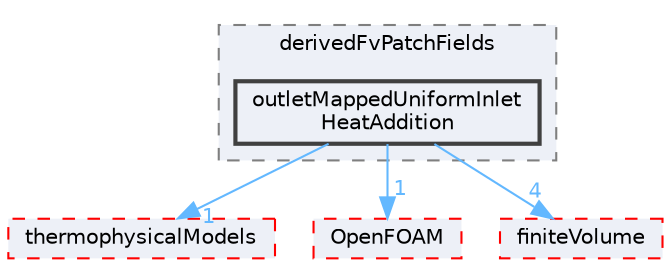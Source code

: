 digraph "src/thermoTools/derivedFvPatchFields/outletMappedUniformInletHeatAddition"
{
 // LATEX_PDF_SIZE
  bgcolor="transparent";
  edge [fontname=Helvetica,fontsize=10,labelfontname=Helvetica,labelfontsize=10];
  node [fontname=Helvetica,fontsize=10,shape=box,height=0.2,width=0.4];
  compound=true
  subgraph clusterdir_180701e77928ba70e1b801b7cac290dd {
    graph [ bgcolor="#edf0f7", pencolor="grey50", label="derivedFvPatchFields", fontname=Helvetica,fontsize=10 style="filled,dashed", URL="dir_180701e77928ba70e1b801b7cac290dd.html",tooltip=""]
  dir_7572b13ab2dd7d04f54df61a6b5b758b [label="outletMappedUniformInlet\lHeatAddition", fillcolor="#edf0f7", color="grey25", style="filled,bold", URL="dir_7572b13ab2dd7d04f54df61a6b5b758b.html",tooltip=""];
  }
  dir_2778d089ec5c4f66810b11f753867003 [label="thermophysicalModels", fillcolor="#edf0f7", color="red", style="filled,dashed", URL="dir_2778d089ec5c4f66810b11f753867003.html",tooltip=""];
  dir_c5473ff19b20e6ec4dfe5c310b3778a8 [label="OpenFOAM", fillcolor="#edf0f7", color="red", style="filled,dashed", URL="dir_c5473ff19b20e6ec4dfe5c310b3778a8.html",tooltip=""];
  dir_9bd15774b555cf7259a6fa18f99fe99b [label="finiteVolume", fillcolor="#edf0f7", color="red", style="filled,dashed", URL="dir_9bd15774b555cf7259a6fa18f99fe99b.html",tooltip=""];
  dir_7572b13ab2dd7d04f54df61a6b5b758b->dir_2778d089ec5c4f66810b11f753867003 [headlabel="1", labeldistance=1.5 headhref="dir_002733_004022.html" href="dir_002733_004022.html" color="steelblue1" fontcolor="steelblue1"];
  dir_7572b13ab2dd7d04f54df61a6b5b758b->dir_9bd15774b555cf7259a6fa18f99fe99b [headlabel="4", labeldistance=1.5 headhref="dir_002733_001387.html" href="dir_002733_001387.html" color="steelblue1" fontcolor="steelblue1"];
  dir_7572b13ab2dd7d04f54df61a6b5b758b->dir_c5473ff19b20e6ec4dfe5c310b3778a8 [headlabel="1", labeldistance=1.5 headhref="dir_002733_002695.html" href="dir_002733_002695.html" color="steelblue1" fontcolor="steelblue1"];
}
